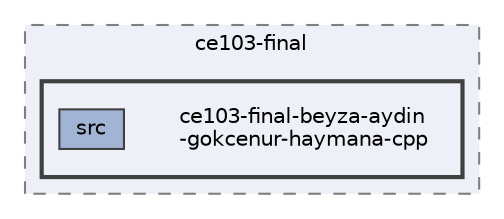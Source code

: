 digraph "C:/Users/Vıctus/Desktop/ce103-final/ce103-final-beyza-aydin-gokcenur-haymana-cpp"
{
 // INTERACTIVE_SVG=YES
 // LATEX_PDF_SIZE
  bgcolor="transparent";
  edge [fontname=Helvetica,fontsize=10,labelfontname=Helvetica,labelfontsize=10];
  node [fontname=Helvetica,fontsize=10,shape=box,height=0.2,width=0.4];
  compound=true
  subgraph clusterdir_c8194bb546b96a345d10105b907c5860 {
    graph [ bgcolor="#edf0f7", pencolor="grey50", label="ce103-final", fontname=Helvetica,fontsize=10 style="filled,dashed", URL="dir_c8194bb546b96a345d10105b907c5860.html",tooltip=""]
  subgraph clusterdir_0e4c9c7d20644d9ff972b994289d93d2 {
    graph [ bgcolor="#edf0f7", pencolor="grey25", label="", fontname=Helvetica,fontsize=10 style="filled,bold", URL="dir_0e4c9c7d20644d9ff972b994289d93d2.html",tooltip=""]
    dir_0e4c9c7d20644d9ff972b994289d93d2 [shape=plaintext, label="ce103-final-beyza-aydin\l-gokcenur-haymana-cpp"];
  dir_e4cc4e4800a765bf27f242a08d1bc8de [label="src", fillcolor="#a2b4d6", color="grey25", style="filled", URL="dir_e4cc4e4800a765bf27f242a08d1bc8de.html",tooltip=""];
  }
  }
}
